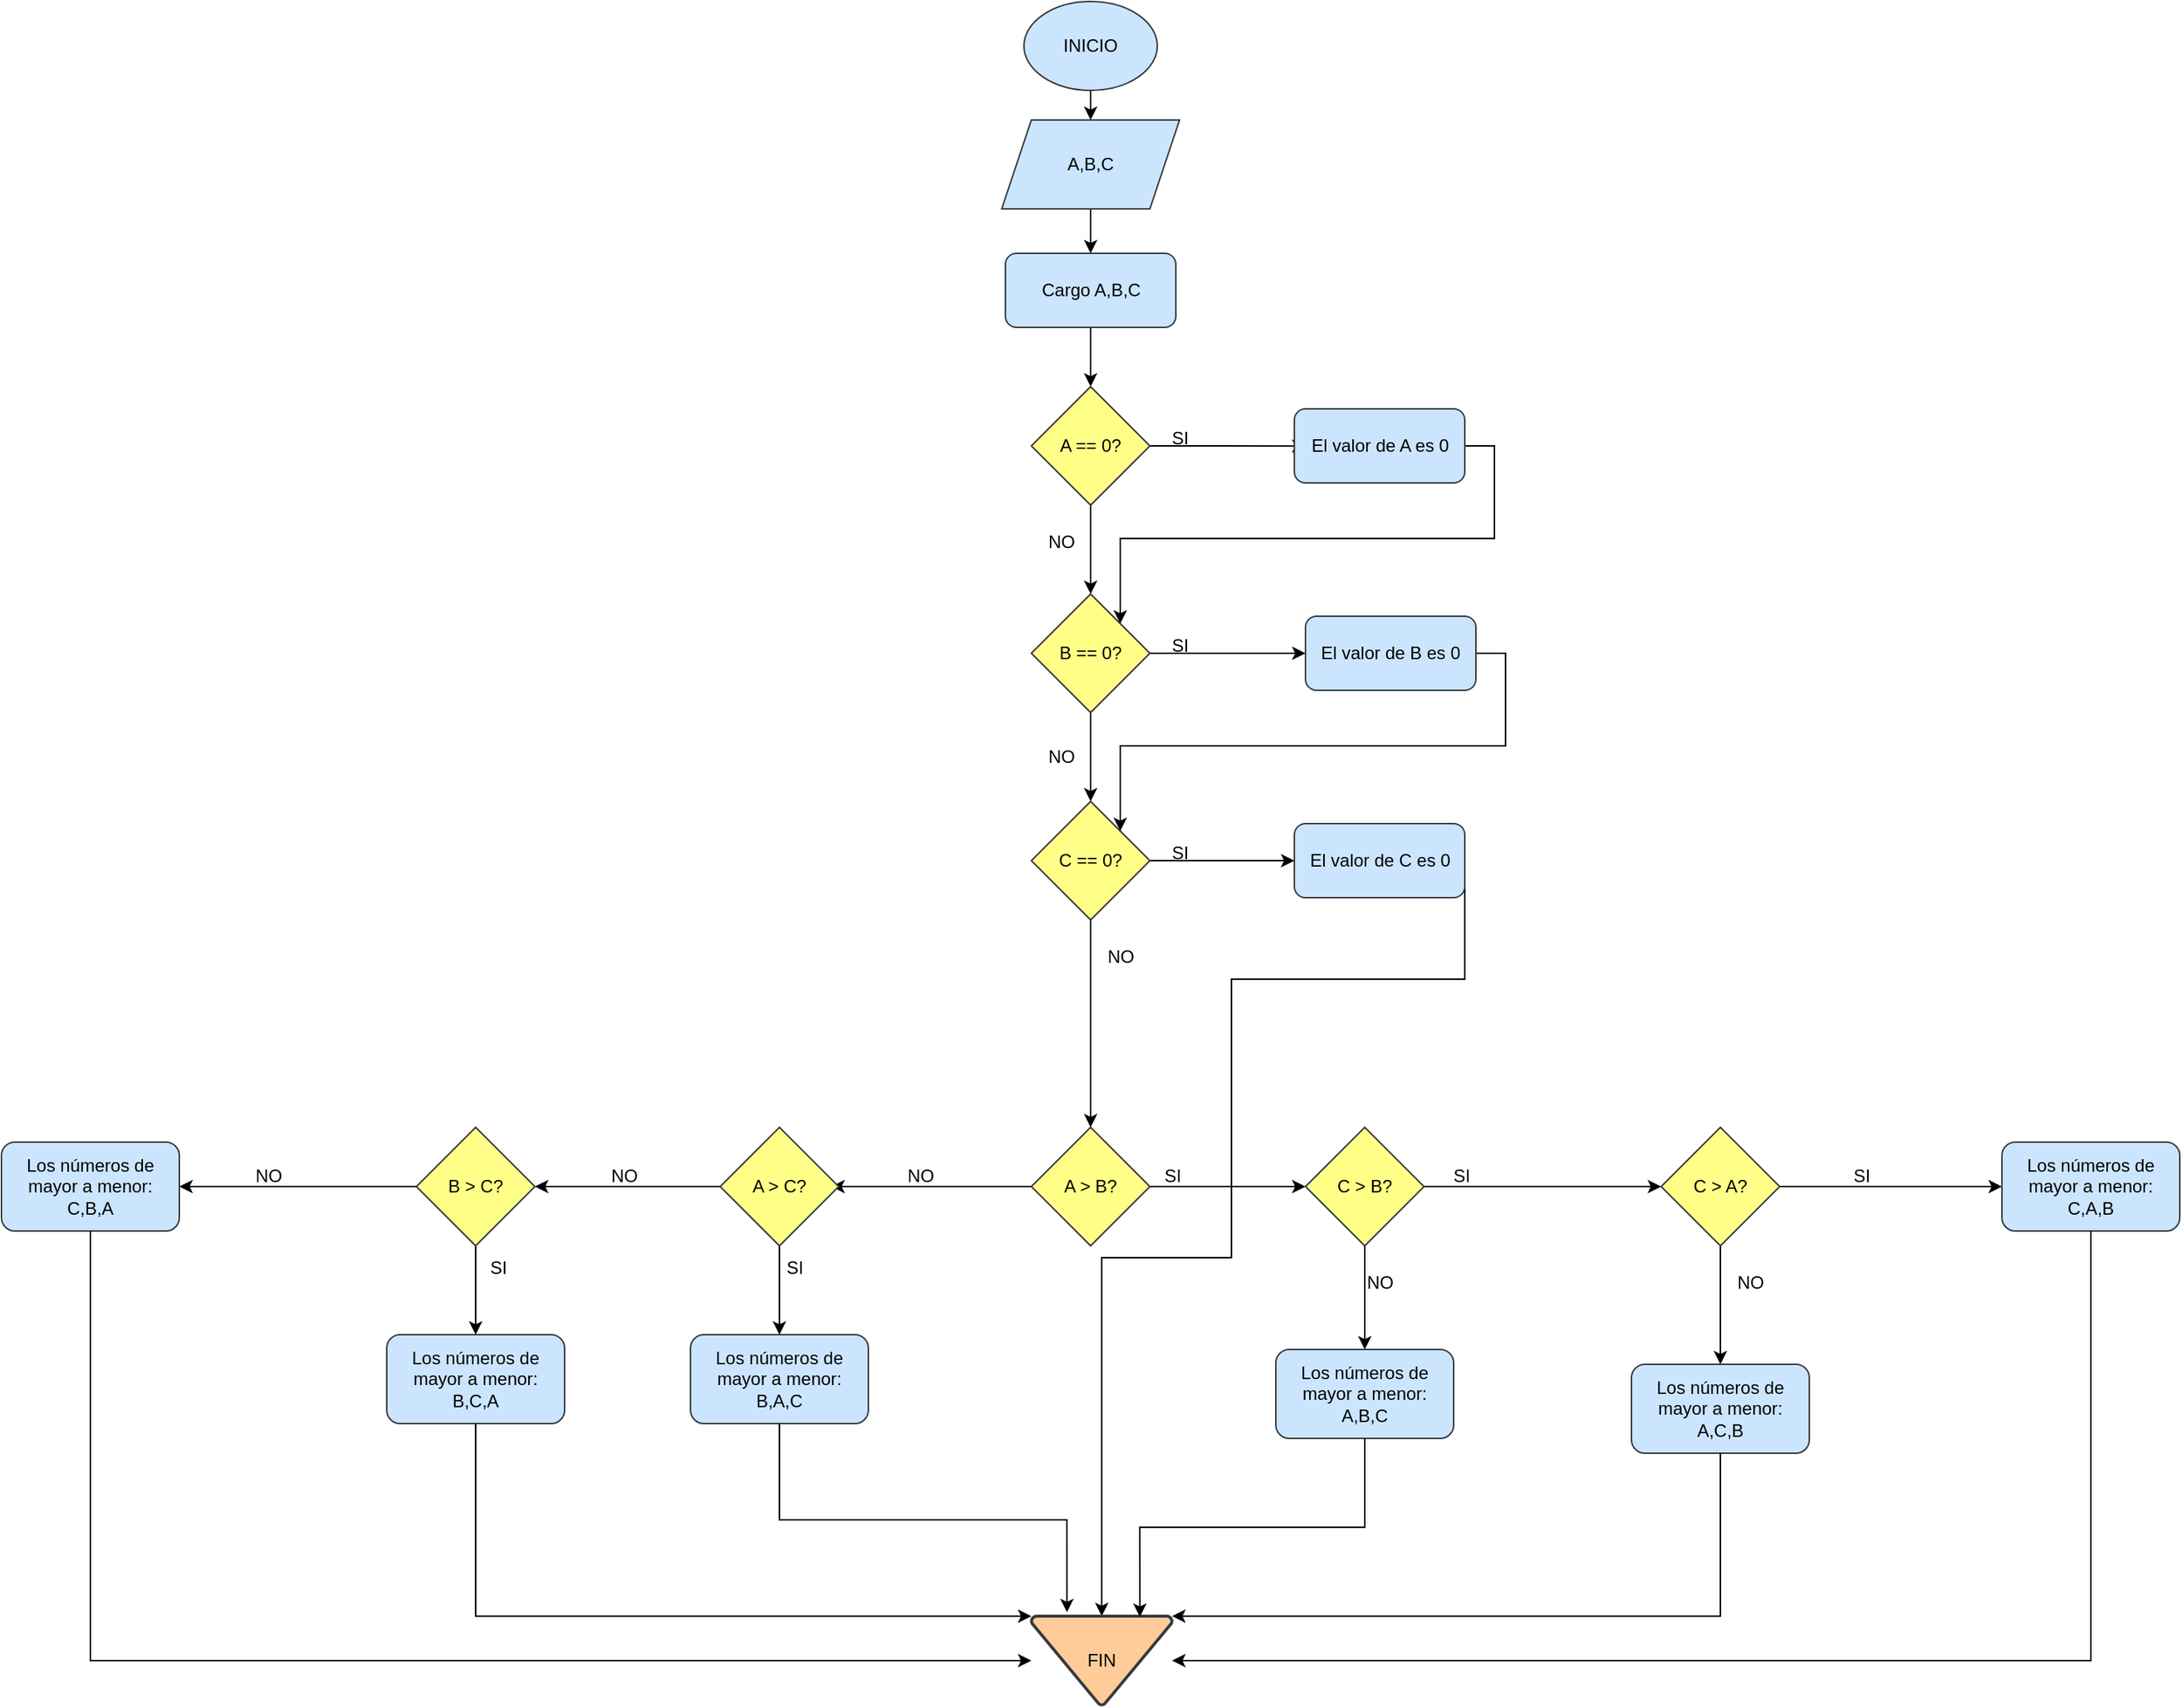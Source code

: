 <mxfile version="26.1.0">
  <diagram name="Página-1" id="Tq7RQqFac9k4Bw4BpDwr">
    <mxGraphModel dx="2783" dy="964" grid="1" gridSize="10" guides="1" tooltips="1" connect="1" arrows="1" fold="1" page="1" pageScale="1" pageWidth="827" pageHeight="1169" math="0" shadow="0">
      <root>
        <mxCell id="0" />
        <mxCell id="1" parent="0" />
        <mxCell id="wC1KVAGxagqjLsulOAC0-4" style="edgeStyle=orthogonalEdgeStyle;rounded=0;orthogonalLoop=1;jettySize=auto;html=1;exitX=0.5;exitY=1;exitDx=0;exitDy=0;entryX=0.5;entryY=0;entryDx=0;entryDy=0;" edge="1" parent="1" source="wC1KVAGxagqjLsulOAC0-1" target="wC1KVAGxagqjLsulOAC0-2">
          <mxGeometry relative="1" as="geometry" />
        </mxCell>
        <mxCell id="wC1KVAGxagqjLsulOAC0-1" value="INICIO" style="ellipse;whiteSpace=wrap;html=1;fillColor=#cce5ff;strokeColor=#36393d;" vertex="1" parent="1">
          <mxGeometry x="390" y="60" width="90" height="60" as="geometry" />
        </mxCell>
        <mxCell id="wC1KVAGxagqjLsulOAC0-5" style="edgeStyle=orthogonalEdgeStyle;rounded=0;orthogonalLoop=1;jettySize=auto;html=1;exitX=0.5;exitY=1;exitDx=0;exitDy=0;entryX=0.5;entryY=0;entryDx=0;entryDy=0;" edge="1" parent="1" source="wC1KVAGxagqjLsulOAC0-2" target="wC1KVAGxagqjLsulOAC0-3">
          <mxGeometry relative="1" as="geometry" />
        </mxCell>
        <mxCell id="wC1KVAGxagqjLsulOAC0-2" value="A,B,C" style="shape=parallelogram;perimeter=parallelogramPerimeter;whiteSpace=wrap;html=1;fixedSize=1;fillColor=#cce5ff;strokeColor=#36393d;" vertex="1" parent="1">
          <mxGeometry x="375" y="140" width="120" height="60" as="geometry" />
        </mxCell>
        <mxCell id="wC1KVAGxagqjLsulOAC0-40" style="edgeStyle=orthogonalEdgeStyle;rounded=0;orthogonalLoop=1;jettySize=auto;html=1;exitX=0.5;exitY=1;exitDx=0;exitDy=0;entryX=0.5;entryY=0;entryDx=0;entryDy=0;" edge="1" parent="1" source="wC1KVAGxagqjLsulOAC0-3" target="wC1KVAGxagqjLsulOAC0-39">
          <mxGeometry relative="1" as="geometry" />
        </mxCell>
        <mxCell id="wC1KVAGxagqjLsulOAC0-3" value="Cargo A,B,C" style="rounded=1;whiteSpace=wrap;html=1;fillColor=#cce5ff;strokeColor=#36393d;" vertex="1" parent="1">
          <mxGeometry x="377.5" y="230" width="115" height="50" as="geometry" />
        </mxCell>
        <mxCell id="wC1KVAGxagqjLsulOAC0-8" style="edgeStyle=orthogonalEdgeStyle;rounded=0;orthogonalLoop=1;jettySize=auto;html=1;exitX=1;exitY=0.5;exitDx=0;exitDy=0;" edge="1" parent="1" source="wC1KVAGxagqjLsulOAC0-6">
          <mxGeometry relative="1" as="geometry">
            <mxPoint x="580" y="860" as="targetPoint" />
          </mxGeometry>
        </mxCell>
        <mxCell id="wC1KVAGxagqjLsulOAC0-9" style="edgeStyle=orthogonalEdgeStyle;rounded=0;orthogonalLoop=1;jettySize=auto;html=1;exitX=0;exitY=0.5;exitDx=0;exitDy=0;" edge="1" parent="1" source="wC1KVAGxagqjLsulOAC0-6">
          <mxGeometry relative="1" as="geometry">
            <mxPoint x="260" y="860" as="targetPoint" />
          </mxGeometry>
        </mxCell>
        <mxCell id="wC1KVAGxagqjLsulOAC0-6" value="A &amp;gt; B?" style="rhombus;whiteSpace=wrap;html=1;fillColor=#ffff88;strokeColor=#36393d;" vertex="1" parent="1">
          <mxGeometry x="395" y="820" width="80" height="80" as="geometry" />
        </mxCell>
        <mxCell id="wC1KVAGxagqjLsulOAC0-10" value="NO" style="text;html=1;align=center;verticalAlign=middle;resizable=0;points=[];autosize=1;strokeColor=none;fillColor=none;" vertex="1" parent="1">
          <mxGeometry x="300" y="838" width="40" height="30" as="geometry" />
        </mxCell>
        <mxCell id="wC1KVAGxagqjLsulOAC0-11" value="SI" style="text;html=1;align=center;verticalAlign=middle;resizable=0;points=[];autosize=1;strokeColor=none;fillColor=none;" vertex="1" parent="1">
          <mxGeometry x="475" y="838" width="30" height="30" as="geometry" />
        </mxCell>
        <mxCell id="wC1KVAGxagqjLsulOAC0-12" style="edgeStyle=orthogonalEdgeStyle;rounded=0;orthogonalLoop=1;jettySize=auto;html=1;exitX=0.5;exitY=1;exitDx=0;exitDy=0;" edge="1" parent="1" source="wC1KVAGxagqjLsulOAC0-14">
          <mxGeometry relative="1" as="geometry">
            <mxPoint x="225" y="960" as="targetPoint" />
          </mxGeometry>
        </mxCell>
        <mxCell id="wC1KVAGxagqjLsulOAC0-13" style="edgeStyle=orthogonalEdgeStyle;rounded=0;orthogonalLoop=1;jettySize=auto;html=1;exitX=0;exitY=0.5;exitDx=0;exitDy=0;" edge="1" parent="1" source="wC1KVAGxagqjLsulOAC0-14">
          <mxGeometry relative="1" as="geometry">
            <mxPoint x="60" y="860" as="targetPoint" />
          </mxGeometry>
        </mxCell>
        <mxCell id="wC1KVAGxagqjLsulOAC0-14" value="A &amp;gt; C?" style="rhombus;whiteSpace=wrap;html=1;fillColor=#ffff88;strokeColor=#36393d;" vertex="1" parent="1">
          <mxGeometry x="185" y="820" width="80" height="80" as="geometry" />
        </mxCell>
        <mxCell id="wC1KVAGxagqjLsulOAC0-15" value="NO" style="text;html=1;align=center;verticalAlign=middle;resizable=0;points=[];autosize=1;strokeColor=none;fillColor=none;" vertex="1" parent="1">
          <mxGeometry x="100" y="838" width="40" height="30" as="geometry" />
        </mxCell>
        <mxCell id="wC1KVAGxagqjLsulOAC0-16" value="SI" style="text;html=1;align=center;verticalAlign=middle;resizable=0;points=[];autosize=1;strokeColor=none;fillColor=none;" vertex="1" parent="1">
          <mxGeometry x="220" y="900" width="30" height="30" as="geometry" />
        </mxCell>
        <mxCell id="wC1KVAGxagqjLsulOAC0-17" value="Los números de mayor a menor: B,A,C" style="rounded=1;whiteSpace=wrap;html=1;fillColor=#cce5ff;strokeColor=#36393d;" vertex="1" parent="1">
          <mxGeometry x="165" y="960" width="120" height="60" as="geometry" />
        </mxCell>
        <mxCell id="wC1KVAGxagqjLsulOAC0-18" style="edgeStyle=orthogonalEdgeStyle;rounded=0;orthogonalLoop=1;jettySize=auto;html=1;exitX=0.5;exitY=1;exitDx=0;exitDy=0;" edge="1" parent="1" source="wC1KVAGxagqjLsulOAC0-20">
          <mxGeometry relative="1" as="geometry">
            <mxPoint x="20" y="960" as="targetPoint" />
          </mxGeometry>
        </mxCell>
        <mxCell id="wC1KVAGxagqjLsulOAC0-19" style="edgeStyle=orthogonalEdgeStyle;rounded=0;orthogonalLoop=1;jettySize=auto;html=1;exitX=0;exitY=0.5;exitDx=0;exitDy=0;" edge="1" parent="1" source="wC1KVAGxagqjLsulOAC0-20">
          <mxGeometry relative="1" as="geometry">
            <mxPoint x="-180" y="860" as="targetPoint" />
          </mxGeometry>
        </mxCell>
        <mxCell id="wC1KVAGxagqjLsulOAC0-20" value="B &amp;gt; C?" style="rhombus;whiteSpace=wrap;html=1;fillColor=#ffff88;strokeColor=#36393d;" vertex="1" parent="1">
          <mxGeometry x="-20" y="820" width="80" height="80" as="geometry" />
        </mxCell>
        <mxCell id="wC1KVAGxagqjLsulOAC0-21" value="NO" style="text;html=1;align=center;verticalAlign=middle;resizable=0;points=[];autosize=1;strokeColor=none;fillColor=none;" vertex="1" parent="1">
          <mxGeometry x="-140" y="838" width="40" height="30" as="geometry" />
        </mxCell>
        <mxCell id="wC1KVAGxagqjLsulOAC0-22" value="SI" style="text;html=1;align=center;verticalAlign=middle;resizable=0;points=[];autosize=1;strokeColor=none;fillColor=none;" vertex="1" parent="1">
          <mxGeometry x="20" y="900" width="30" height="30" as="geometry" />
        </mxCell>
        <mxCell id="wC1KVAGxagqjLsulOAC0-23" style="edgeStyle=orthogonalEdgeStyle;rounded=0;orthogonalLoop=1;jettySize=auto;html=1;exitX=1;exitY=0.5;exitDx=0;exitDy=0;" edge="1" parent="1" source="wC1KVAGxagqjLsulOAC0-25">
          <mxGeometry relative="1" as="geometry">
            <mxPoint x="820" y="860" as="targetPoint" />
          </mxGeometry>
        </mxCell>
        <mxCell id="wC1KVAGxagqjLsulOAC0-24" style="edgeStyle=orthogonalEdgeStyle;rounded=0;orthogonalLoop=1;jettySize=auto;html=1;exitX=0.5;exitY=1;exitDx=0;exitDy=0;" edge="1" parent="1" source="wC1KVAGxagqjLsulOAC0-25">
          <mxGeometry relative="1" as="geometry">
            <mxPoint x="620" y="970" as="targetPoint" />
          </mxGeometry>
        </mxCell>
        <mxCell id="wC1KVAGxagqjLsulOAC0-25" value="C &amp;gt; B?" style="rhombus;whiteSpace=wrap;html=1;fillColor=#ffff88;strokeColor=#36393d;" vertex="1" parent="1">
          <mxGeometry x="580" y="820" width="80" height="80" as="geometry" />
        </mxCell>
        <mxCell id="wC1KVAGxagqjLsulOAC0-26" value="NO" style="text;html=1;align=center;verticalAlign=middle;resizable=0;points=[];autosize=1;strokeColor=none;fillColor=none;" vertex="1" parent="1">
          <mxGeometry x="610" y="910" width="40" height="30" as="geometry" />
        </mxCell>
        <mxCell id="wC1KVAGxagqjLsulOAC0-27" value="SI" style="text;html=1;align=center;verticalAlign=middle;resizable=0;points=[];autosize=1;strokeColor=none;fillColor=none;" vertex="1" parent="1">
          <mxGeometry x="670" y="838" width="30" height="30" as="geometry" />
        </mxCell>
        <mxCell id="wC1KVAGxagqjLsulOAC0-29" style="edgeStyle=orthogonalEdgeStyle;rounded=0;orthogonalLoop=1;jettySize=auto;html=1;exitX=1;exitY=0.5;exitDx=0;exitDy=0;" edge="1" parent="1" source="wC1KVAGxagqjLsulOAC0-31">
          <mxGeometry relative="1" as="geometry">
            <mxPoint x="1050" y="860" as="targetPoint" />
          </mxGeometry>
        </mxCell>
        <mxCell id="wC1KVAGxagqjLsulOAC0-30" style="edgeStyle=orthogonalEdgeStyle;rounded=0;orthogonalLoop=1;jettySize=auto;html=1;exitX=0.5;exitY=1;exitDx=0;exitDy=0;" edge="1" parent="1" source="wC1KVAGxagqjLsulOAC0-31">
          <mxGeometry relative="1" as="geometry">
            <mxPoint x="860" y="980" as="targetPoint" />
          </mxGeometry>
        </mxCell>
        <mxCell id="wC1KVAGxagqjLsulOAC0-31" value="C &amp;gt; A?" style="rhombus;whiteSpace=wrap;html=1;fillColor=#ffff88;strokeColor=#36393d;" vertex="1" parent="1">
          <mxGeometry x="820" y="820" width="80" height="80" as="geometry" />
        </mxCell>
        <mxCell id="wC1KVAGxagqjLsulOAC0-32" value="NO" style="text;html=1;align=center;verticalAlign=middle;resizable=0;points=[];autosize=1;strokeColor=none;fillColor=none;" vertex="1" parent="1">
          <mxGeometry x="860" y="910" width="40" height="30" as="geometry" />
        </mxCell>
        <mxCell id="wC1KVAGxagqjLsulOAC0-33" value="SI" style="text;html=1;align=center;verticalAlign=middle;resizable=0;points=[];autosize=1;strokeColor=none;fillColor=none;" vertex="1" parent="1">
          <mxGeometry x="940" y="838" width="30" height="30" as="geometry" />
        </mxCell>
        <mxCell id="wC1KVAGxagqjLsulOAC0-34" value="Los números de mayor a menor: B,C,A" style="rounded=1;whiteSpace=wrap;html=1;fillColor=#cce5ff;strokeColor=#36393d;" vertex="1" parent="1">
          <mxGeometry x="-40" y="960" width="120" height="60" as="geometry" />
        </mxCell>
        <mxCell id="wC1KVAGxagqjLsulOAC0-35" value="Los números de mayor a menor: C,B,A" style="rounded=1;whiteSpace=wrap;html=1;fillColor=#cce5ff;strokeColor=#36393d;" vertex="1" parent="1">
          <mxGeometry x="-300" y="830" width="120" height="60" as="geometry" />
        </mxCell>
        <mxCell id="wC1KVAGxagqjLsulOAC0-36" value="Los números de mayor a menor: A,B,C" style="rounded=1;whiteSpace=wrap;html=1;fillColor=#cce5ff;strokeColor=#36393d;" vertex="1" parent="1">
          <mxGeometry x="560" y="970" width="120" height="60" as="geometry" />
        </mxCell>
        <mxCell id="wC1KVAGxagqjLsulOAC0-37" value="Los números de mayor a menor: C,A,B" style="rounded=1;whiteSpace=wrap;html=1;fillColor=#cce5ff;strokeColor=#36393d;" vertex="1" parent="1">
          <mxGeometry x="1050" y="830" width="120" height="60" as="geometry" />
        </mxCell>
        <mxCell id="wC1KVAGxagqjLsulOAC0-38" value="Los números de mayor a menor: A,C,B" style="rounded=1;whiteSpace=wrap;html=1;fillColor=#cce5ff;strokeColor=#36393d;" vertex="1" parent="1">
          <mxGeometry x="800" y="980" width="120" height="60" as="geometry" />
        </mxCell>
        <mxCell id="wC1KVAGxagqjLsulOAC0-41" style="edgeStyle=orthogonalEdgeStyle;rounded=0;orthogonalLoop=1;jettySize=auto;html=1;exitX=1;exitY=0.5;exitDx=0;exitDy=0;entryX=0.065;entryY=0.504;entryDx=0;entryDy=0;entryPerimeter=0;" edge="1" parent="1" source="wC1KVAGxagqjLsulOAC0-39" target="wC1KVAGxagqjLsulOAC0-55">
          <mxGeometry relative="1" as="geometry">
            <mxPoint x="570" y="360.222" as="targetPoint" />
          </mxGeometry>
        </mxCell>
        <mxCell id="wC1KVAGxagqjLsulOAC0-44" style="edgeStyle=orthogonalEdgeStyle;rounded=0;orthogonalLoop=1;jettySize=auto;html=1;exitX=0.5;exitY=1;exitDx=0;exitDy=0;" edge="1" parent="1" source="wC1KVAGxagqjLsulOAC0-39">
          <mxGeometry relative="1" as="geometry">
            <mxPoint x="435" y="460" as="targetPoint" />
          </mxGeometry>
        </mxCell>
        <mxCell id="wC1KVAGxagqjLsulOAC0-39" value="A == 0?" style="rhombus;whiteSpace=wrap;html=1;fillColor=#ffff88;strokeColor=#36393d;" vertex="1" parent="1">
          <mxGeometry x="395" y="320" width="80" height="80" as="geometry" />
        </mxCell>
        <mxCell id="wC1KVAGxagqjLsulOAC0-42" value="SI" style="text;html=1;align=center;verticalAlign=middle;resizable=0;points=[];autosize=1;strokeColor=none;fillColor=none;" vertex="1" parent="1">
          <mxGeometry x="480" y="340" width="30" height="30" as="geometry" />
        </mxCell>
        <mxCell id="wC1KVAGxagqjLsulOAC0-43" value="NO" style="text;html=1;align=center;verticalAlign=middle;resizable=0;points=[];autosize=1;strokeColor=none;fillColor=none;" vertex="1" parent="1">
          <mxGeometry x="395" y="410" width="40" height="30" as="geometry" />
        </mxCell>
        <mxCell id="wC1KVAGxagqjLsulOAC0-45" style="edgeStyle=orthogonalEdgeStyle;rounded=0;orthogonalLoop=1;jettySize=auto;html=1;exitX=1;exitY=0.5;exitDx=0;exitDy=0;entryX=0;entryY=0.5;entryDx=0;entryDy=0;" edge="1" parent="1" source="wC1KVAGxagqjLsulOAC0-47" target="wC1KVAGxagqjLsulOAC0-56">
          <mxGeometry relative="1" as="geometry">
            <mxPoint x="570" y="500.222" as="targetPoint" />
          </mxGeometry>
        </mxCell>
        <mxCell id="wC1KVAGxagqjLsulOAC0-46" style="edgeStyle=orthogonalEdgeStyle;rounded=0;orthogonalLoop=1;jettySize=auto;html=1;exitX=0.5;exitY=1;exitDx=0;exitDy=0;" edge="1" parent="1" source="wC1KVAGxagqjLsulOAC0-47">
          <mxGeometry relative="1" as="geometry">
            <mxPoint x="435" y="600" as="targetPoint" />
          </mxGeometry>
        </mxCell>
        <mxCell id="wC1KVAGxagqjLsulOAC0-47" value="B == 0?" style="rhombus;whiteSpace=wrap;html=1;fillColor=#ffff88;strokeColor=#36393d;" vertex="1" parent="1">
          <mxGeometry x="395" y="460" width="80" height="80" as="geometry" />
        </mxCell>
        <mxCell id="wC1KVAGxagqjLsulOAC0-48" value="SI" style="text;html=1;align=center;verticalAlign=middle;resizable=0;points=[];autosize=1;strokeColor=none;fillColor=none;" vertex="1" parent="1">
          <mxGeometry x="480" y="480" width="30" height="30" as="geometry" />
        </mxCell>
        <mxCell id="wC1KVAGxagqjLsulOAC0-49" value="NO" style="text;html=1;align=center;verticalAlign=middle;resizable=0;points=[];autosize=1;strokeColor=none;fillColor=none;" vertex="1" parent="1">
          <mxGeometry x="395" y="555" width="40" height="30" as="geometry" />
        </mxCell>
        <mxCell id="wC1KVAGxagqjLsulOAC0-50" style="edgeStyle=orthogonalEdgeStyle;rounded=0;orthogonalLoop=1;jettySize=auto;html=1;exitX=1;exitY=0.5;exitDx=0;exitDy=0;entryX=0;entryY=0.5;entryDx=0;entryDy=0;" edge="1" parent="1" source="wC1KVAGxagqjLsulOAC0-52" target="wC1KVAGxagqjLsulOAC0-58">
          <mxGeometry relative="1" as="geometry">
            <mxPoint x="570" y="640.222" as="targetPoint" />
          </mxGeometry>
        </mxCell>
        <mxCell id="wC1KVAGxagqjLsulOAC0-51" style="edgeStyle=orthogonalEdgeStyle;rounded=0;orthogonalLoop=1;jettySize=auto;html=1;exitX=0.5;exitY=1;exitDx=0;exitDy=0;entryX=0.5;entryY=0;entryDx=0;entryDy=0;" edge="1" parent="1" source="wC1KVAGxagqjLsulOAC0-52" target="wC1KVAGxagqjLsulOAC0-6">
          <mxGeometry relative="1" as="geometry">
            <mxPoint x="435" y="740" as="targetPoint" />
          </mxGeometry>
        </mxCell>
        <mxCell id="wC1KVAGxagqjLsulOAC0-52" value="C == 0?" style="rhombus;whiteSpace=wrap;html=1;fillColor=#ffff88;strokeColor=#36393d;" vertex="1" parent="1">
          <mxGeometry x="395" y="600" width="80" height="80" as="geometry" />
        </mxCell>
        <mxCell id="wC1KVAGxagqjLsulOAC0-53" value="SI" style="text;html=1;align=center;verticalAlign=middle;resizable=0;points=[];autosize=1;strokeColor=none;fillColor=none;" vertex="1" parent="1">
          <mxGeometry x="480" y="620" width="30" height="30" as="geometry" />
        </mxCell>
        <mxCell id="wC1KVAGxagqjLsulOAC0-54" value="NO" style="text;html=1;align=center;verticalAlign=middle;resizable=0;points=[];autosize=1;strokeColor=none;fillColor=none;" vertex="1" parent="1">
          <mxGeometry x="435" y="690" width="40" height="30" as="geometry" />
        </mxCell>
        <mxCell id="wC1KVAGxagqjLsulOAC0-62" style="edgeStyle=orthogonalEdgeStyle;rounded=0;orthogonalLoop=1;jettySize=auto;html=1;exitX=1;exitY=0.5;exitDx=0;exitDy=0;entryX=1;entryY=0;entryDx=0;entryDy=0;" edge="1" parent="1" source="wC1KVAGxagqjLsulOAC0-55" target="wC1KVAGxagqjLsulOAC0-47">
          <mxGeometry relative="1" as="geometry" />
        </mxCell>
        <mxCell id="wC1KVAGxagqjLsulOAC0-55" value="El valor de A es 0" style="rounded=1;whiteSpace=wrap;html=1;fillColor=#cce5ff;strokeColor=#36393d;" vertex="1" parent="1">
          <mxGeometry x="572.5" y="335" width="115" height="50" as="geometry" />
        </mxCell>
        <mxCell id="wC1KVAGxagqjLsulOAC0-61" style="edgeStyle=orthogonalEdgeStyle;rounded=0;orthogonalLoop=1;jettySize=auto;html=1;exitX=1;exitY=0.5;exitDx=0;exitDy=0;entryX=1;entryY=0;entryDx=0;entryDy=0;" edge="1" parent="1" source="wC1KVAGxagqjLsulOAC0-56" target="wC1KVAGxagqjLsulOAC0-52">
          <mxGeometry relative="1" as="geometry" />
        </mxCell>
        <mxCell id="wC1KVAGxagqjLsulOAC0-56" value="El valor de B es 0" style="rounded=1;whiteSpace=wrap;html=1;fillColor=#cce5ff;strokeColor=#36393d;" vertex="1" parent="1">
          <mxGeometry x="580" y="475" width="115" height="50" as="geometry" />
        </mxCell>
        <mxCell id="wC1KVAGxagqjLsulOAC0-60" style="edgeStyle=orthogonalEdgeStyle;rounded=0;orthogonalLoop=1;jettySize=auto;html=1;exitX=1;exitY=0.5;exitDx=0;exitDy=0;entryX=0.5;entryY=0;entryDx=0;entryDy=0;entryPerimeter=0;" edge="1" parent="1" source="wC1KVAGxagqjLsulOAC0-58" target="wC1KVAGxagqjLsulOAC0-64">
          <mxGeometry relative="1" as="geometry">
            <mxPoint x="1270" y="890" as="targetPoint" />
            <Array as="points">
              <mxPoint x="687" y="720" />
              <mxPoint x="530" y="720" />
              <mxPoint x="530" y="908" />
              <mxPoint x="443" y="908" />
            </Array>
          </mxGeometry>
        </mxCell>
        <mxCell id="wC1KVAGxagqjLsulOAC0-58" value="El valor de C es 0" style="rounded=1;whiteSpace=wrap;html=1;fillColor=#cce5ff;strokeColor=#36393d;" vertex="1" parent="1">
          <mxGeometry x="572.5" y="615" width="115" height="50" as="geometry" />
        </mxCell>
        <mxCell id="wC1KVAGxagqjLsulOAC0-64" value="FIN" style="strokeWidth=2;html=1;shape=mxgraph.flowchart.merge_or_storage;whiteSpace=wrap;fillColor=#ffcc99;strokeColor=#36393d;" vertex="1" parent="1">
          <mxGeometry x="395" y="1150" width="95" height="60" as="geometry" />
        </mxCell>
        <mxCell id="wC1KVAGxagqjLsulOAC0-65" style="edgeStyle=orthogonalEdgeStyle;rounded=0;orthogonalLoop=1;jettySize=auto;html=1;exitX=0.5;exitY=1;exitDx=0;exitDy=0;entryX=0;entryY=0.5;entryDx=0;entryDy=0;entryPerimeter=0;" edge="1" parent="1" source="wC1KVAGxagqjLsulOAC0-35" target="wC1KVAGxagqjLsulOAC0-64">
          <mxGeometry relative="1" as="geometry" />
        </mxCell>
        <mxCell id="wC1KVAGxagqjLsulOAC0-66" style="edgeStyle=orthogonalEdgeStyle;rounded=0;orthogonalLoop=1;jettySize=auto;html=1;exitX=0.5;exitY=1;exitDx=0;exitDy=0;entryX=0;entryY=0;entryDx=0;entryDy=0;entryPerimeter=0;" edge="1" parent="1" source="wC1KVAGxagqjLsulOAC0-34" target="wC1KVAGxagqjLsulOAC0-64">
          <mxGeometry relative="1" as="geometry">
            <Array as="points">
              <mxPoint x="20" y="1150" />
            </Array>
          </mxGeometry>
        </mxCell>
        <mxCell id="wC1KVAGxagqjLsulOAC0-67" style="edgeStyle=orthogonalEdgeStyle;rounded=0;orthogonalLoop=1;jettySize=auto;html=1;exitX=0.5;exitY=1;exitDx=0;exitDy=0;entryX=0.253;entryY=-0.044;entryDx=0;entryDy=0;entryPerimeter=0;" edge="1" parent="1" source="wC1KVAGxagqjLsulOAC0-17" target="wC1KVAGxagqjLsulOAC0-64">
          <mxGeometry relative="1" as="geometry" />
        </mxCell>
        <mxCell id="wC1KVAGxagqjLsulOAC0-68" style="edgeStyle=orthogonalEdgeStyle;rounded=0;orthogonalLoop=1;jettySize=auto;html=1;exitX=0.5;exitY=1;exitDx=0;exitDy=0;entryX=0.771;entryY=0.008;entryDx=0;entryDy=0;entryPerimeter=0;" edge="1" parent="1" source="wC1KVAGxagqjLsulOAC0-36" target="wC1KVAGxagqjLsulOAC0-64">
          <mxGeometry relative="1" as="geometry" />
        </mxCell>
        <mxCell id="wC1KVAGxagqjLsulOAC0-69" style="edgeStyle=orthogonalEdgeStyle;rounded=0;orthogonalLoop=1;jettySize=auto;html=1;exitX=0.5;exitY=1;exitDx=0;exitDy=0;entryX=1;entryY=0;entryDx=0;entryDy=0;entryPerimeter=0;" edge="1" parent="1" source="wC1KVAGxagqjLsulOAC0-38" target="wC1KVAGxagqjLsulOAC0-64">
          <mxGeometry relative="1" as="geometry">
            <Array as="points">
              <mxPoint x="860" y="1150" />
            </Array>
          </mxGeometry>
        </mxCell>
        <mxCell id="wC1KVAGxagqjLsulOAC0-70" style="edgeStyle=orthogonalEdgeStyle;rounded=0;orthogonalLoop=1;jettySize=auto;html=1;exitX=0.5;exitY=1;exitDx=0;exitDy=0;entryX=1;entryY=0.5;entryDx=0;entryDy=0;entryPerimeter=0;" edge="1" parent="1" source="wC1KVAGxagqjLsulOAC0-37" target="wC1KVAGxagqjLsulOAC0-64">
          <mxGeometry relative="1" as="geometry" />
        </mxCell>
      </root>
    </mxGraphModel>
  </diagram>
</mxfile>
